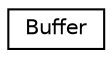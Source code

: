digraph "Graphical Class Hierarchy"
{
 // LATEX_PDF_SIZE
  edge [fontname="Helvetica",fontsize="10",labelfontname="Helvetica",labelfontsize="10"];
  node [fontname="Helvetica",fontsize="10",shape=record];
  rankdir="LR";
  Node0 [label="Buffer",height=0.2,width=0.4,color="black", fillcolor="white", style="filled",URL="$structBuffer.html",tooltip="Buffer structure used for outgoing LSA packets."];
}
